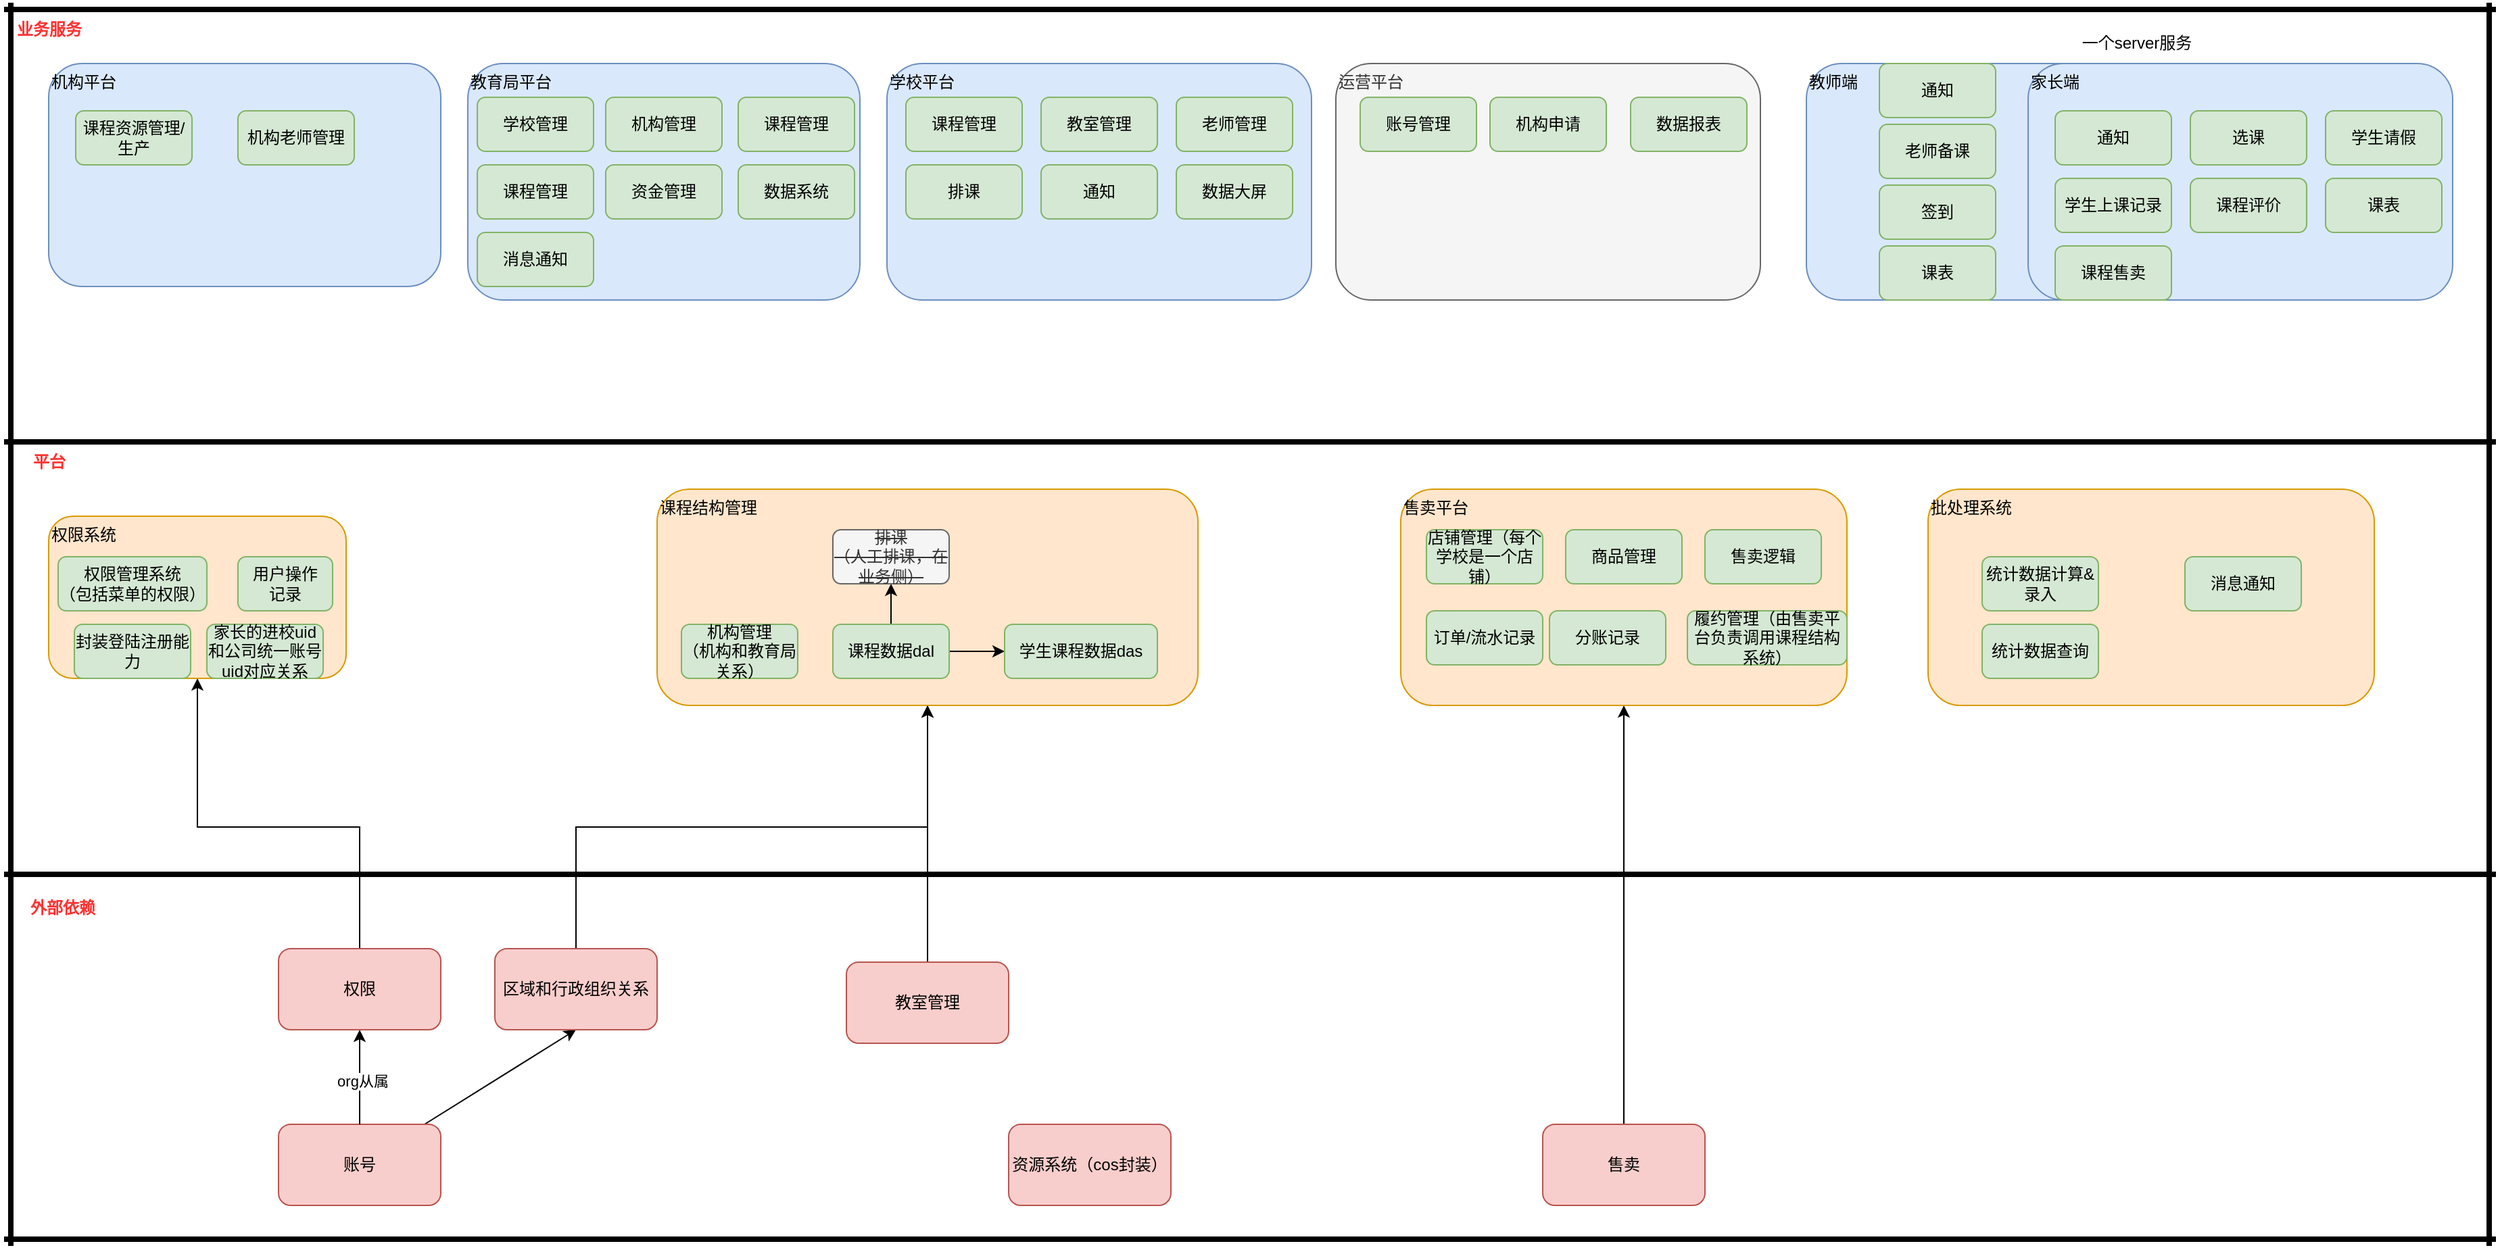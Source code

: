 <mxfile version="15.7.3" type="github">
  <diagram id="WjtngKlxxI89z5vrXLza" name="Page-1">
    <mxGraphModel dx="1298" dy="1977" grid="1" gridSize="10" guides="1" tooltips="1" connect="1" arrows="1" fold="1" page="1" pageScale="1" pageWidth="827" pageHeight="1169" math="0" shadow="0">
      <root>
        <mxCell id="0" />
        <mxCell id="1" parent="0" />
        <mxCell id="JXl9UZpQLRbNxS5vK6GL-9" style="edgeStyle=none;rounded=0;orthogonalLoop=1;jettySize=auto;html=1;entryX=0.5;entryY=1;entryDx=0;entryDy=0;" parent="1" source="JXl9UZpQLRbNxS5vK6GL-1" target="JXl9UZpQLRbNxS5vK6GL-2" edge="1">
          <mxGeometry relative="1" as="geometry" />
        </mxCell>
        <mxCell id="JXl9UZpQLRbNxS5vK6GL-1" value="账号" style="rounded=1;whiteSpace=wrap;html=1;fillColor=#f8cecc;strokeColor=#b85450;" parent="1" vertex="1">
          <mxGeometry x="280" y="550" width="120" height="60" as="geometry" />
        </mxCell>
        <mxCell id="JXl9UZpQLRbNxS5vK6GL-4" style="rounded=0;orthogonalLoop=1;jettySize=auto;html=1;entryX=0.5;entryY=1;entryDx=0;entryDy=0;exitX=0.5;exitY=0;exitDx=0;exitDy=0;" parent="1" source="JXl9UZpQLRbNxS5vK6GL-1" target="JXl9UZpQLRbNxS5vK6GL-3" edge="1">
          <mxGeometry relative="1" as="geometry" />
        </mxCell>
        <mxCell id="JXl9UZpQLRbNxS5vK6GL-10" value="org从属" style="edgeLabel;html=1;align=center;verticalAlign=middle;resizable=0;points=[];" parent="JXl9UZpQLRbNxS5vK6GL-4" vertex="1" connectable="0">
          <mxGeometry x="-0.067" y="-2" relative="1" as="geometry">
            <mxPoint as="offset" />
          </mxGeometry>
        </mxCell>
        <mxCell id="kWre7aYjum0aQE5Ph01D-6" style="edgeStyle=orthogonalEdgeStyle;rounded=0;orthogonalLoop=1;jettySize=auto;html=1;entryX=0.5;entryY=1;entryDx=0;entryDy=0;" parent="1" source="JXl9UZpQLRbNxS5vK6GL-2" target="JXl9UZpQLRbNxS5vK6GL-11" edge="1">
          <mxGeometry relative="1" as="geometry">
            <mxPoint x="499.9" y="222.04" as="targetPoint" />
          </mxGeometry>
        </mxCell>
        <mxCell id="JXl9UZpQLRbNxS5vK6GL-2" value="区域和行政组织关系" style="rounded=1;whiteSpace=wrap;html=1;fillColor=#f8cecc;strokeColor=#b85450;" parent="1" vertex="1">
          <mxGeometry x="440" y="420" width="120" height="60" as="geometry" />
        </mxCell>
        <mxCell id="JXl9UZpQLRbNxS5vK6GL-8" style="edgeStyle=orthogonalEdgeStyle;rounded=0;orthogonalLoop=1;jettySize=auto;html=1;entryX=0.5;entryY=1;entryDx=0;entryDy=0;" parent="1" source="JXl9UZpQLRbNxS5vK6GL-3" target="JXl9UZpQLRbNxS5vK6GL-6" edge="1">
          <mxGeometry relative="1" as="geometry">
            <mxPoint x="230" y="220" as="targetPoint" />
            <Array as="points">
              <mxPoint x="340" y="330" />
              <mxPoint x="220" y="330" />
            </Array>
          </mxGeometry>
        </mxCell>
        <mxCell id="JXl9UZpQLRbNxS5vK6GL-3" value="权限" style="rounded=1;whiteSpace=wrap;html=1;fillColor=#f8cecc;strokeColor=#b85450;" parent="1" vertex="1">
          <mxGeometry x="280" y="420" width="120" height="60" as="geometry" />
        </mxCell>
        <mxCell id="JXl9UZpQLRbNxS5vK6GL-6" value="权限系统" style="rounded=1;whiteSpace=wrap;html=1;verticalAlign=top;align=left;fillColor=#ffe6cc;strokeColor=#d79b00;" parent="1" vertex="1">
          <mxGeometry x="110" y="100" width="220" height="120" as="geometry" />
        </mxCell>
        <mxCell id="JXl9UZpQLRbNxS5vK6GL-11" value="课程结构管理" style="rounded=1;whiteSpace=wrap;html=1;verticalAlign=top;align=left;fillColor=#ffe6cc;strokeColor=#d79b00;" parent="1" vertex="1">
          <mxGeometry x="560" y="80" width="400" height="160" as="geometry" />
        </mxCell>
        <mxCell id="JXl9UZpQLRbNxS5vK6GL-15" value="机构平台" style="rounded=1;whiteSpace=wrap;html=1;align=left;verticalAlign=top;fillColor=#dae8fc;strokeColor=#6c8ebf;" parent="1" vertex="1">
          <mxGeometry x="110" y="-235" width="290" height="165" as="geometry" />
        </mxCell>
        <mxCell id="JXl9UZpQLRbNxS5vK6GL-23" style="edgeStyle=none;rounded=0;orthogonalLoop=1;jettySize=auto;html=1;entryX=0.5;entryY=1;entryDx=0;entryDy=0;" parent="1" source="JXl9UZpQLRbNxS5vK6GL-19" target="JXl9UZpQLRbNxS5vK6GL-22" edge="1">
          <mxGeometry relative="1" as="geometry" />
        </mxCell>
        <mxCell id="JXl9UZpQLRbNxS5vK6GL-24" style="edgeStyle=none;rounded=0;orthogonalLoop=1;jettySize=auto;html=1;" parent="1" source="JXl9UZpQLRbNxS5vK6GL-19" target="JXl9UZpQLRbNxS5vK6GL-21" edge="1">
          <mxGeometry relative="1" as="geometry" />
        </mxCell>
        <mxCell id="JXl9UZpQLRbNxS5vK6GL-19" value="课程数据dal" style="rounded=1;whiteSpace=wrap;html=1;align=center;verticalAlign=middle;fillColor=#d5e8d4;strokeColor=#82b366;" parent="1" vertex="1">
          <mxGeometry x="690" y="180" width="86" height="40" as="geometry" />
        </mxCell>
        <mxCell id="JXl9UZpQLRbNxS5vK6GL-21" value="学生课程数据das" style="rounded=1;whiteSpace=wrap;html=1;align=center;verticalAlign=middle;fillColor=#d5e8d4;strokeColor=#82b366;" parent="1" vertex="1">
          <mxGeometry x="817" y="180" width="113" height="40" as="geometry" />
        </mxCell>
        <mxCell id="JXl9UZpQLRbNxS5vK6GL-22" value="&lt;strike&gt;排课&lt;br&gt;（人工排课，在业务侧）&lt;/strike&gt;" style="rounded=1;whiteSpace=wrap;html=1;align=center;verticalAlign=middle;fillColor=#f5f5f5;strokeColor=#666666;fontColor=#333333;" parent="1" vertex="1">
          <mxGeometry x="690" y="110" width="86" height="40" as="geometry" />
        </mxCell>
        <mxCell id="JXl9UZpQLRbNxS5vK6GL-27" value="课程资源管理/生产" style="rounded=1;whiteSpace=wrap;html=1;align=center;verticalAlign=middle;fillColor=#d5e8d4;strokeColor=#82b366;" parent="1" vertex="1">
          <mxGeometry x="130" y="-200" width="86" height="40" as="geometry" />
        </mxCell>
        <mxCell id="JXl9UZpQLRbNxS5vK6GL-29" value="权限管理系统&lt;br&gt;（包括菜单的权限）" style="rounded=1;whiteSpace=wrap;html=1;align=center;verticalAlign=middle;fillColor=#d5e8d4;strokeColor=#82b366;" parent="1" vertex="1">
          <mxGeometry x="117" y="130" width="110" height="40" as="geometry" />
        </mxCell>
        <mxCell id="JXl9UZpQLRbNxS5vK6GL-31" value="资源系统（cos封装）" style="rounded=1;whiteSpace=wrap;html=1;align=center;verticalAlign=middle;fillColor=#f8cecc;strokeColor=#b85450;" parent="1" vertex="1">
          <mxGeometry x="820" y="550" width="120" height="60" as="geometry" />
        </mxCell>
        <mxCell id="JXl9UZpQLRbNxS5vK6GL-33" value="机构老师管理" style="rounded=1;whiteSpace=wrap;html=1;align=center;verticalAlign=middle;fillColor=#d5e8d4;strokeColor=#82b366;" parent="1" vertex="1">
          <mxGeometry x="250" y="-200" width="86" height="40" as="geometry" />
        </mxCell>
        <mxCell id="JXl9UZpQLRbNxS5vK6GL-37" value="教育局平台" style="rounded=1;whiteSpace=wrap;html=1;align=left;verticalAlign=top;fillColor=#dae8fc;strokeColor=#6c8ebf;" parent="1" vertex="1">
          <mxGeometry x="420" y="-235" width="290" height="175" as="geometry" />
        </mxCell>
        <mxCell id="JXl9UZpQLRbNxS5vK6GL-45" style="edgeStyle=orthogonalEdgeStyle;rounded=0;orthogonalLoop=1;jettySize=auto;html=1;entryX=0.5;entryY=1;entryDx=0;entryDy=0;" parent="1" source="JXl9UZpQLRbNxS5vK6GL-38" target="JXl9UZpQLRbNxS5vK6GL-39" edge="1">
          <mxGeometry relative="1" as="geometry" />
        </mxCell>
        <mxCell id="JXl9UZpQLRbNxS5vK6GL-38" value="售卖" style="rounded=1;whiteSpace=wrap;html=1;align=center;verticalAlign=middle;fillColor=#f8cecc;strokeColor=#b85450;" parent="1" vertex="1">
          <mxGeometry x="1215" y="550" width="120" height="60" as="geometry" />
        </mxCell>
        <mxCell id="JXl9UZpQLRbNxS5vK6GL-39" value="售卖平台" style="rounded=1;whiteSpace=wrap;html=1;verticalAlign=top;align=left;fillColor=#ffe6cc;strokeColor=#d79b00;" parent="1" vertex="1">
          <mxGeometry x="1110" y="80" width="330" height="160" as="geometry" />
        </mxCell>
        <mxCell id="JXl9UZpQLRbNxS5vK6GL-40" value="店铺管理（每个学校是一个店铺）" style="rounded=1;whiteSpace=wrap;html=1;align=center;verticalAlign=middle;fillColor=#d5e8d4;strokeColor=#82b366;" parent="1" vertex="1">
          <mxGeometry x="1129" y="110" width="86" height="40" as="geometry" />
        </mxCell>
        <mxCell id="JXl9UZpQLRbNxS5vK6GL-41" value="商品管理" style="rounded=1;whiteSpace=wrap;html=1;align=center;verticalAlign=middle;fillColor=#d5e8d4;strokeColor=#82b366;" parent="1" vertex="1">
          <mxGeometry x="1232" y="110" width="86" height="40" as="geometry" />
        </mxCell>
        <mxCell id="JXl9UZpQLRbNxS5vK6GL-42" value="售卖逻辑" style="rounded=1;whiteSpace=wrap;html=1;align=center;verticalAlign=middle;fillColor=#d5e8d4;strokeColor=#82b366;" parent="1" vertex="1">
          <mxGeometry x="1335" y="110" width="86" height="40" as="geometry" />
        </mxCell>
        <mxCell id="JXl9UZpQLRbNxS5vK6GL-43" value="订单/流水记录" style="rounded=1;whiteSpace=wrap;html=1;align=center;verticalAlign=middle;fillColor=#d5e8d4;strokeColor=#82b366;" parent="1" vertex="1">
          <mxGeometry x="1129" y="170" width="86" height="40" as="geometry" />
        </mxCell>
        <mxCell id="JXl9UZpQLRbNxS5vK6GL-44" value="履约管理（由售卖平台负责调用课程结构系统）" style="rounded=1;whiteSpace=wrap;html=1;align=center;verticalAlign=middle;fillColor=#d5e8d4;strokeColor=#82b366;" parent="1" vertex="1">
          <mxGeometry x="1322" y="170" width="118" height="40" as="geometry" />
        </mxCell>
        <mxCell id="JXl9UZpQLRbNxS5vK6GL-46" value="学校管理" style="rounded=1;whiteSpace=wrap;html=1;align=center;verticalAlign=middle;fillColor=#d5e8d4;strokeColor=#82b366;" parent="1" vertex="1">
          <mxGeometry x="427" y="-210" width="86" height="40" as="geometry" />
        </mxCell>
        <mxCell id="JXl9UZpQLRbNxS5vK6GL-47" value="机构管理" style="rounded=1;whiteSpace=wrap;html=1;align=center;verticalAlign=middle;fillColor=#d5e8d4;strokeColor=#82b366;" parent="1" vertex="1">
          <mxGeometry x="522" y="-210" width="86" height="40" as="geometry" />
        </mxCell>
        <mxCell id="JXl9UZpQLRbNxS5vK6GL-48" value="课程管理" style="rounded=1;whiteSpace=wrap;html=1;align=center;verticalAlign=middle;fillColor=#d5e8d4;strokeColor=#82b366;" parent="1" vertex="1">
          <mxGeometry x="620" y="-210" width="86" height="40" as="geometry" />
        </mxCell>
        <mxCell id="JXl9UZpQLRbNxS5vK6GL-49" value="课程管理" style="rounded=1;whiteSpace=wrap;html=1;align=center;verticalAlign=middle;fillColor=#d5e8d4;strokeColor=#82b366;" parent="1" vertex="1">
          <mxGeometry x="427" y="-160" width="86" height="40" as="geometry" />
        </mxCell>
        <mxCell id="JXl9UZpQLRbNxS5vK6GL-50" value="分账记录" style="rounded=1;whiteSpace=wrap;html=1;align=center;verticalAlign=middle;fillColor=#d5e8d4;strokeColor=#82b366;" parent="1" vertex="1">
          <mxGeometry x="1220" y="170" width="86" height="40" as="geometry" />
        </mxCell>
        <mxCell id="JXl9UZpQLRbNxS5vK6GL-51" value="资金管理" style="rounded=1;whiteSpace=wrap;html=1;align=center;verticalAlign=middle;fillColor=#d5e8d4;strokeColor=#82b366;" parent="1" vertex="1">
          <mxGeometry x="522" y="-160" width="86" height="40" as="geometry" />
        </mxCell>
        <mxCell id="JXl9UZpQLRbNxS5vK6GL-52" value="数据系统" style="rounded=1;whiteSpace=wrap;html=1;align=center;verticalAlign=middle;fillColor=#d5e8d4;strokeColor=#82b366;" parent="1" vertex="1">
          <mxGeometry x="620" y="-160" width="86" height="40" as="geometry" />
        </mxCell>
        <mxCell id="JXl9UZpQLRbNxS5vK6GL-53" value="批处理系统" style="rounded=1;whiteSpace=wrap;html=1;verticalAlign=top;align=left;fillColor=#ffe6cc;strokeColor=#d79b00;" parent="1" vertex="1">
          <mxGeometry x="1500" y="80" width="330" height="160" as="geometry" />
        </mxCell>
        <mxCell id="JXl9UZpQLRbNxS5vK6GL-55" value="统计数据计算&amp;amp;录入" style="rounded=1;whiteSpace=wrap;html=1;align=center;verticalAlign=middle;fillColor=#d5e8d4;strokeColor=#82b366;" parent="1" vertex="1">
          <mxGeometry x="1540" y="130" width="86" height="40" as="geometry" />
        </mxCell>
        <mxCell id="JXl9UZpQLRbNxS5vK6GL-57" value="消息通知" style="rounded=1;whiteSpace=wrap;html=1;align=center;verticalAlign=middle;fillColor=#d5e8d4;strokeColor=#82b366;" parent="1" vertex="1">
          <mxGeometry x="1690" y="130" width="86" height="40" as="geometry" />
        </mxCell>
        <mxCell id="JXl9UZpQLRbNxS5vK6GL-58" value="消息通知" style="rounded=1;whiteSpace=wrap;html=1;align=center;verticalAlign=middle;fillColor=#d5e8d4;strokeColor=#82b366;" parent="1" vertex="1">
          <mxGeometry x="427" y="-110" width="86" height="40" as="geometry" />
        </mxCell>
        <mxCell id="JXl9UZpQLRbNxS5vK6GL-59" value="学校平台" style="rounded=1;whiteSpace=wrap;html=1;align=left;verticalAlign=top;fillColor=#dae8fc;strokeColor=#6c8ebf;" parent="1" vertex="1">
          <mxGeometry x="730" y="-235" width="314" height="175" as="geometry" />
        </mxCell>
        <mxCell id="JXl9UZpQLRbNxS5vK6GL-60" value="课程管理" style="rounded=1;whiteSpace=wrap;html=1;align=center;verticalAlign=middle;fillColor=#d5e8d4;strokeColor=#82b366;" parent="1" vertex="1">
          <mxGeometry x="744" y="-210" width="86" height="40" as="geometry" />
        </mxCell>
        <mxCell id="JXl9UZpQLRbNxS5vK6GL-61" value="教室管理" style="rounded=1;whiteSpace=wrap;html=1;align=center;verticalAlign=middle;fillColor=#d5e8d4;strokeColor=#82b366;" parent="1" vertex="1">
          <mxGeometry x="844" y="-210" width="86" height="40" as="geometry" />
        </mxCell>
        <mxCell id="JXl9UZpQLRbNxS5vK6GL-62" value="老师管理" style="rounded=1;whiteSpace=wrap;html=1;align=center;verticalAlign=middle;fillColor=#d5e8d4;strokeColor=#82b366;" parent="1" vertex="1">
          <mxGeometry x="944" y="-210" width="86" height="40" as="geometry" />
        </mxCell>
        <mxCell id="JXl9UZpQLRbNxS5vK6GL-65" value="排课" style="rounded=1;whiteSpace=wrap;html=1;align=center;verticalAlign=middle;fillColor=#d5e8d4;strokeColor=#82b366;" parent="1" vertex="1">
          <mxGeometry x="744" y="-160" width="86" height="40" as="geometry" />
        </mxCell>
        <mxCell id="JXl9UZpQLRbNxS5vK6GL-66" value="通知" style="rounded=1;whiteSpace=wrap;html=1;align=center;verticalAlign=middle;fillColor=#d5e8d4;strokeColor=#82b366;" parent="1" vertex="1">
          <mxGeometry x="844" y="-160" width="86" height="40" as="geometry" />
        </mxCell>
        <mxCell id="JXl9UZpQLRbNxS5vK6GL-67" value="数据大屏" style="rounded=1;whiteSpace=wrap;html=1;align=center;verticalAlign=middle;fillColor=#d5e8d4;strokeColor=#82b366;" parent="1" vertex="1">
          <mxGeometry x="944" y="-160" width="86" height="40" as="geometry" />
        </mxCell>
        <mxCell id="JXl9UZpQLRbNxS5vK6GL-68" value="教师端" style="rounded=1;whiteSpace=wrap;html=1;align=left;verticalAlign=top;fillColor=#dae8fc;strokeColor=#6c8ebf;" parent="1" vertex="1">
          <mxGeometry x="1410" y="-235" width="314" height="175" as="geometry" />
        </mxCell>
        <mxCell id="JXl9UZpQLRbNxS5vK6GL-69" value="通知" style="rounded=1;whiteSpace=wrap;html=1;align=center;verticalAlign=middle;fillColor=#d5e8d4;strokeColor=#82b366;" parent="1" vertex="1">
          <mxGeometry x="1464" y="-235" width="86" height="40" as="geometry" />
        </mxCell>
        <mxCell id="JXl9UZpQLRbNxS5vK6GL-70" value="老师备课" style="rounded=1;whiteSpace=wrap;html=1;align=center;verticalAlign=middle;fillColor=#d5e8d4;strokeColor=#82b366;" parent="1" vertex="1">
          <mxGeometry x="1464" y="-190" width="86" height="40" as="geometry" />
        </mxCell>
        <mxCell id="JXl9UZpQLRbNxS5vK6GL-71" value="签到" style="rounded=1;whiteSpace=wrap;html=1;align=center;verticalAlign=middle;fillColor=#d5e8d4;strokeColor=#82b366;" parent="1" vertex="1">
          <mxGeometry x="1464" y="-145" width="86" height="40" as="geometry" />
        </mxCell>
        <mxCell id="JXl9UZpQLRbNxS5vK6GL-72" value="课表" style="rounded=1;whiteSpace=wrap;html=1;align=center;verticalAlign=middle;fillColor=#d5e8d4;strokeColor=#82b366;" parent="1" vertex="1">
          <mxGeometry x="1464" y="-100" width="86" height="40" as="geometry" />
        </mxCell>
        <mxCell id="JXl9UZpQLRbNxS5vK6GL-73" value="家长端" style="rounded=1;whiteSpace=wrap;html=1;align=left;verticalAlign=top;fillColor=#dae8fc;strokeColor=#6c8ebf;" parent="1" vertex="1">
          <mxGeometry x="1574" y="-235" width="314" height="175" as="geometry" />
        </mxCell>
        <mxCell id="JXl9UZpQLRbNxS5vK6GL-74" value="通知" style="rounded=1;whiteSpace=wrap;html=1;align=center;verticalAlign=middle;fillColor=#d5e8d4;strokeColor=#82b366;" parent="1" vertex="1">
          <mxGeometry x="1594" y="-200" width="86" height="40" as="geometry" />
        </mxCell>
        <mxCell id="JXl9UZpQLRbNxS5vK6GL-75" value="学生请假" style="rounded=1;whiteSpace=wrap;html=1;align=center;verticalAlign=middle;fillColor=#d5e8d4;strokeColor=#82b366;" parent="1" vertex="1">
          <mxGeometry x="1794" y="-200" width="86" height="40" as="geometry" />
        </mxCell>
        <mxCell id="JXl9UZpQLRbNxS5vK6GL-76" value="选课" style="rounded=1;whiteSpace=wrap;html=1;align=center;verticalAlign=middle;fillColor=#d5e8d4;strokeColor=#82b366;" parent="1" vertex="1">
          <mxGeometry x="1694" y="-200" width="86" height="40" as="geometry" />
        </mxCell>
        <mxCell id="JXl9UZpQLRbNxS5vK6GL-77" value="学生上课记录" style="rounded=1;whiteSpace=wrap;html=1;align=center;verticalAlign=middle;fillColor=#d5e8d4;strokeColor=#82b366;" parent="1" vertex="1">
          <mxGeometry x="1594" y="-150" width="86" height="40" as="geometry" />
        </mxCell>
        <mxCell id="JXl9UZpQLRbNxS5vK6GL-78" value="课程评价" style="rounded=1;whiteSpace=wrap;html=1;align=center;verticalAlign=middle;fillColor=#d5e8d4;strokeColor=#82b366;" parent="1" vertex="1">
          <mxGeometry x="1694" y="-150" width="86" height="40" as="geometry" />
        </mxCell>
        <mxCell id="JXl9UZpQLRbNxS5vK6GL-79" value="课表" style="rounded=1;whiteSpace=wrap;html=1;align=center;verticalAlign=middle;fillColor=#d5e8d4;strokeColor=#82b366;" parent="1" vertex="1">
          <mxGeometry x="1794" y="-150" width="86" height="40" as="geometry" />
        </mxCell>
        <mxCell id="JXl9UZpQLRbNxS5vK6GL-80" value="课程售卖" style="rounded=1;whiteSpace=wrap;html=1;align=center;verticalAlign=middle;fillColor=#d5e8d4;strokeColor=#82b366;" parent="1" vertex="1">
          <mxGeometry x="1594" y="-100" width="86" height="40" as="geometry" />
        </mxCell>
        <mxCell id="JXl9UZpQLRbNxS5vK6GL-82" value="" style="line;strokeWidth=4;html=1;perimeter=backbonePerimeter;points=[];outlineConnect=0;align=center;verticalAlign=middle;" parent="1" vertex="1">
          <mxGeometry x="77" y="360" width="1843" height="10" as="geometry" />
        </mxCell>
        <mxCell id="JXl9UZpQLRbNxS5vK6GL-83" value="" style="line;strokeWidth=4;html=1;perimeter=backbonePerimeter;points=[];outlineConnect=0;align=center;verticalAlign=middle;" parent="1" vertex="1">
          <mxGeometry x="77" y="-280" width="1843" height="10" as="geometry" />
        </mxCell>
        <mxCell id="JXl9UZpQLRbNxS5vK6GL-84" value="" style="line;strokeWidth=4;html=1;perimeter=backbonePerimeter;points=[];outlineConnect=0;align=center;verticalAlign=middle;" parent="1" vertex="1">
          <mxGeometry x="77" y="40" width="1843" height="10" as="geometry" />
        </mxCell>
        <mxCell id="JXl9UZpQLRbNxS5vK6GL-85" value="" style="line;strokeWidth=4;html=1;perimeter=backbonePerimeter;points=[];outlineConnect=0;align=center;verticalAlign=middle;" parent="1" vertex="1">
          <mxGeometry x="77" y="630" width="1843" height="10" as="geometry" />
        </mxCell>
        <mxCell id="JXl9UZpQLRbNxS5vK6GL-86" value="" style="line;strokeWidth=4;direction=south;html=1;perimeter=backbonePerimeter;points=[];outlineConnect=0;align=center;verticalAlign=middle;" parent="1" vertex="1">
          <mxGeometry x="77" y="-280" width="10" height="920" as="geometry" />
        </mxCell>
        <mxCell id="JXl9UZpQLRbNxS5vK6GL-87" value="" style="line;strokeWidth=4;direction=south;html=1;perimeter=backbonePerimeter;points=[];outlineConnect=0;align=center;verticalAlign=middle;" parent="1" vertex="1">
          <mxGeometry x="1910" y="-280" width="10" height="920" as="geometry" />
        </mxCell>
        <mxCell id="JXl9UZpQLRbNxS5vK6GL-88" value="&lt;b&gt;&lt;font color=&quot;#ff3333&quot;&gt;平台&lt;/font&gt;&lt;/b&gt;" style="text;html=1;align=center;verticalAlign=middle;resizable=0;points=[];autosize=1;strokeColor=none;fillColor=none;" parent="1" vertex="1">
          <mxGeometry x="90" y="50" width="40" height="20" as="geometry" />
        </mxCell>
        <mxCell id="JXl9UZpQLRbNxS5vK6GL-89" value="&lt;b&gt;&lt;font color=&quot;#ff3333&quot;&gt;业务服务&lt;/font&gt;&lt;/b&gt;" style="text;html=1;align=center;verticalAlign=middle;resizable=0;points=[];autosize=1;strokeColor=none;fillColor=none;" parent="1" vertex="1">
          <mxGeometry x="80" y="-270" width="60" height="20" as="geometry" />
        </mxCell>
        <mxCell id="JXl9UZpQLRbNxS5vK6GL-90" value="&lt;b&gt;&lt;font color=&quot;#ff3333&quot;&gt;外部依赖&lt;/font&gt;&lt;/b&gt;" style="text;html=1;align=center;verticalAlign=middle;resizable=0;points=[];autosize=1;strokeColor=none;fillColor=none;" parent="1" vertex="1">
          <mxGeometry x="90" y="380" width="60" height="20" as="geometry" />
        </mxCell>
        <mxCell id="PwLCYBIUKPBpt5QkdH-g-1" value="一个server服务" style="text;html=1;align=center;verticalAlign=middle;resizable=0;points=[];autosize=1;strokeColor=none;fillColor=none;" parent="1" vertex="1">
          <mxGeometry x="1604" y="-260" width="100" height="20" as="geometry" />
        </mxCell>
        <mxCell id="PwLCYBIUKPBpt5QkdH-g-2" value="运营平台" style="rounded=1;whiteSpace=wrap;html=1;align=left;verticalAlign=top;fillColor=#f5f5f5;strokeColor=#666666;fontColor=#333333;" parent="1" vertex="1">
          <mxGeometry x="1062" y="-235" width="314" height="175" as="geometry" />
        </mxCell>
        <mxCell id="PwLCYBIUKPBpt5QkdH-g-3" value="账号管理" style="rounded=1;whiteSpace=wrap;html=1;align=center;verticalAlign=middle;fillColor=#d5e8d4;strokeColor=#82b366;" parent="1" vertex="1">
          <mxGeometry x="1080" y="-210" width="86" height="40" as="geometry" />
        </mxCell>
        <mxCell id="PwLCYBIUKPBpt5QkdH-g-4" value="机构申请" style="rounded=1;whiteSpace=wrap;html=1;align=center;verticalAlign=middle;fillColor=#d5e8d4;strokeColor=#82b366;" parent="1" vertex="1">
          <mxGeometry x="1176" y="-210" width="86" height="40" as="geometry" />
        </mxCell>
        <mxCell id="PwLCYBIUKPBpt5QkdH-g-5" value="数据报表" style="rounded=1;whiteSpace=wrap;html=1;align=center;verticalAlign=middle;fillColor=#d5e8d4;strokeColor=#82b366;" parent="1" vertex="1">
          <mxGeometry x="1280" y="-210" width="86" height="40" as="geometry" />
        </mxCell>
        <mxCell id="PwLCYBIUKPBpt5QkdH-g-6" value="统计数据查询" style="rounded=1;whiteSpace=wrap;html=1;align=center;verticalAlign=middle;fillColor=#d5e8d4;strokeColor=#82b366;" parent="1" vertex="1">
          <mxGeometry x="1540" y="180" width="86" height="40" as="geometry" />
        </mxCell>
        <mxCell id="YnnRCDbAlTQCQp5EsrhO-1" value="用户操作&lt;br&gt;记录" style="rounded=1;whiteSpace=wrap;html=1;align=center;verticalAlign=middle;fillColor=#d5e8d4;strokeColor=#82b366;" parent="1" vertex="1">
          <mxGeometry x="250" y="130" width="70" height="40" as="geometry" />
        </mxCell>
        <mxCell id="kWre7aYjum0aQE5Ph01D-2" value="机构管理&lt;br&gt;（机构和教育局关系）" style="rounded=1;whiteSpace=wrap;html=1;align=center;verticalAlign=middle;fillColor=#d5e8d4;strokeColor=#82b366;" parent="1" vertex="1">
          <mxGeometry x="578" y="180" width="86" height="40" as="geometry" />
        </mxCell>
        <mxCell id="kWre7aYjum0aQE5Ph01D-3" value="家长的进校uid和公司统一账号uid对应关系" style="rounded=1;whiteSpace=wrap;html=1;align=center;verticalAlign=middle;fillColor=#d5e8d4;strokeColor=#82b366;" parent="1" vertex="1">
          <mxGeometry x="227" y="180" width="86" height="40" as="geometry" />
        </mxCell>
        <mxCell id="kWre7aYjum0aQE5Ph01D-5" style="edgeStyle=orthogonalEdgeStyle;rounded=0;orthogonalLoop=1;jettySize=auto;html=1;entryX=0.5;entryY=1;entryDx=0;entryDy=0;exitX=0.5;exitY=0;exitDx=0;exitDy=0;" parent="1" source="kWre7aYjum0aQE5Ph01D-4" target="JXl9UZpQLRbNxS5vK6GL-11" edge="1">
          <mxGeometry relative="1" as="geometry">
            <Array as="points">
              <mxPoint x="760" y="380" />
              <mxPoint x="760" y="380" />
            </Array>
          </mxGeometry>
        </mxCell>
        <mxCell id="kWre7aYjum0aQE5Ph01D-4" value="教室管理" style="rounded=1;whiteSpace=wrap;html=1;fillColor=#f8cecc;strokeColor=#b85450;" parent="1" vertex="1">
          <mxGeometry x="700" y="430" width="120" height="60" as="geometry" />
        </mxCell>
        <mxCell id="ZxOD4Wfd9RE_yHNsCIBU-1" value="封装登陆注册能力" style="rounded=1;whiteSpace=wrap;html=1;align=center;verticalAlign=middle;fillColor=#d5e8d4;strokeColor=#82b366;" vertex="1" parent="1">
          <mxGeometry x="129" y="180" width="86" height="40" as="geometry" />
        </mxCell>
      </root>
    </mxGraphModel>
  </diagram>
</mxfile>
